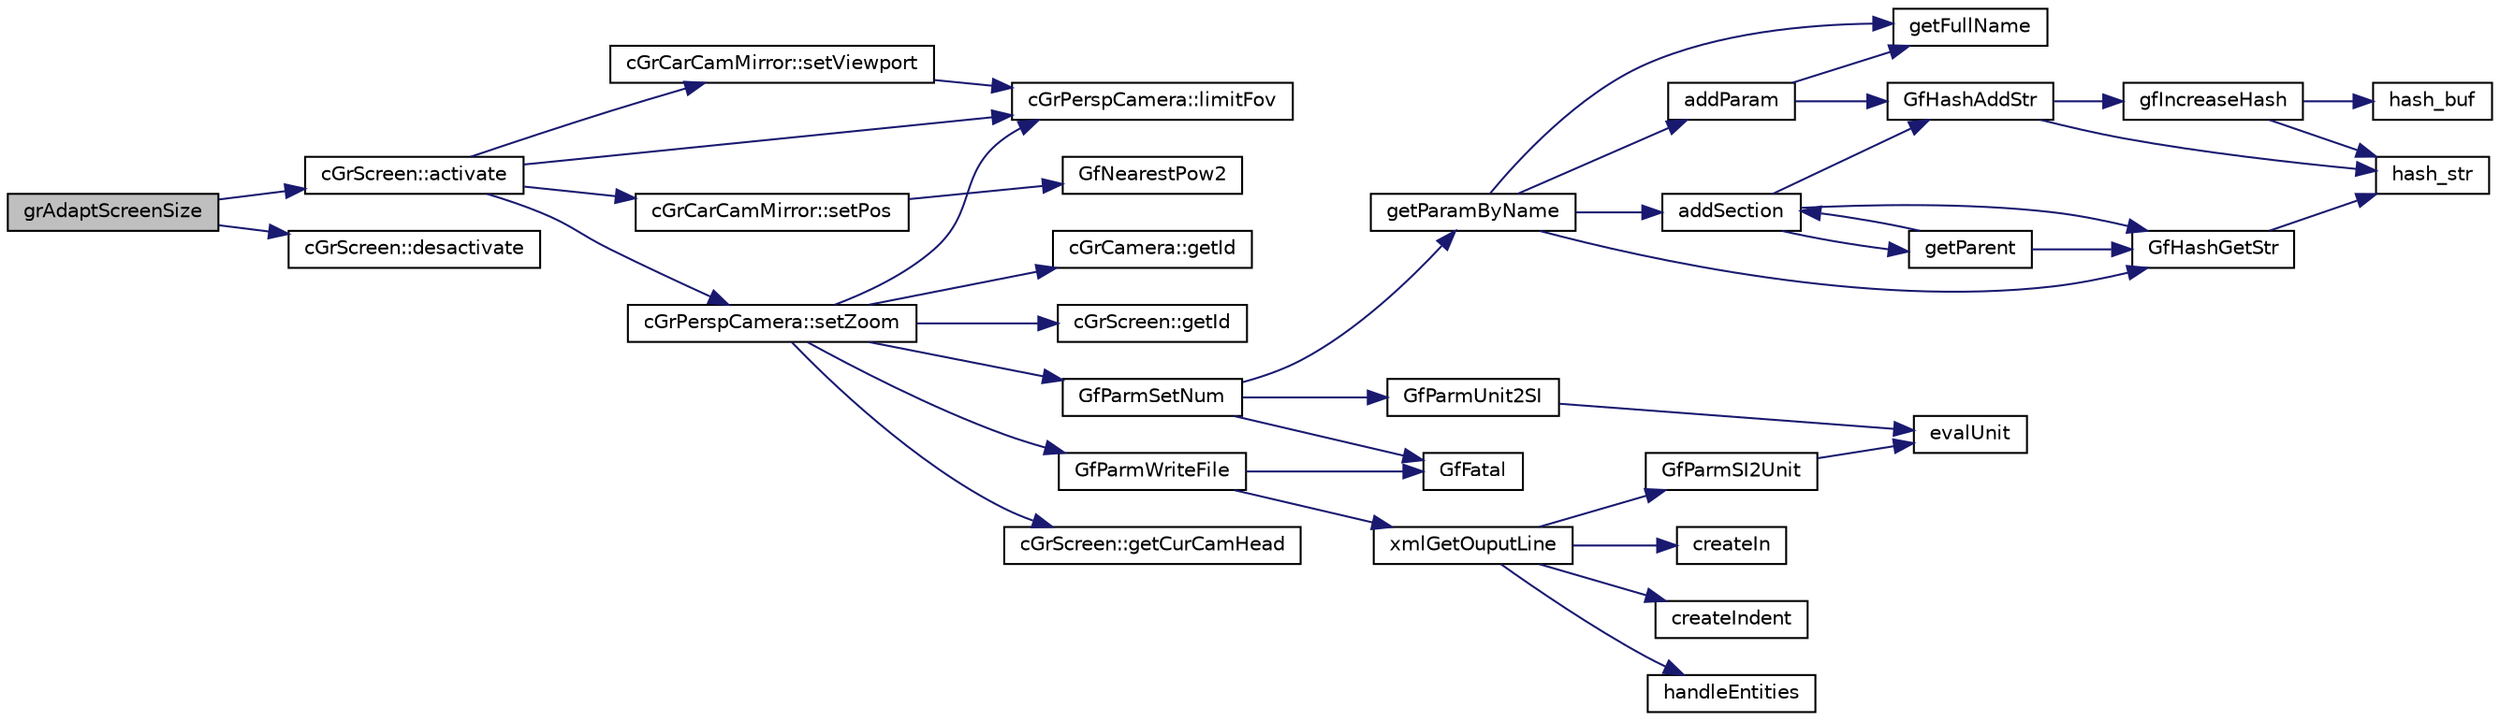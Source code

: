 digraph "grAdaptScreenSize"
{
  edge [fontname="Helvetica",fontsize="10",labelfontname="Helvetica",labelfontsize="10"];
  node [fontname="Helvetica",fontsize="10",shape=record];
  rankdir="LR";
  Node1 [label="grAdaptScreenSize",height=0.2,width=0.4,color="black", fillcolor="grey75", style="filled", fontcolor="black"];
  Node1 -> Node2 [color="midnightblue",fontsize="10",style="solid",fontname="Helvetica"];
  Node2 [label="cGrScreen::activate",height=0.2,width=0.4,color="black", fillcolor="white", style="filled",URL="$classc_gr_screen.html#aaf5353e902a720bd5207cd0aba2e1453"];
  Node2 -> Node3 [color="midnightblue",fontsize="10",style="solid",fontname="Helvetica"];
  Node3 [label="cGrCarCamMirror::setViewport",height=0.2,width=0.4,color="black", fillcolor="white", style="filled",URL="$classc_gr_car_cam_mirror.html#a96c21442a912580080f9fecd028a6b6b"];
  Node3 -> Node4 [color="midnightblue",fontsize="10",style="solid",fontname="Helvetica"];
  Node4 [label="cGrPerspCamera::limitFov",height=0.2,width=0.4,color="black", fillcolor="white", style="filled",URL="$classc_gr_persp_camera.html#a70c0191610851aee37de329253fecabe"];
  Node2 -> Node5 [color="midnightblue",fontsize="10",style="solid",fontname="Helvetica"];
  Node5 [label="cGrCarCamMirror::setPos",height=0.2,width=0.4,color="black", fillcolor="white", style="filled",URL="$classc_gr_car_cam_mirror.html#abe81be6324917a8d56ab53ddcfc539e6"];
  Node5 -> Node6 [color="midnightblue",fontsize="10",style="solid",fontname="Helvetica"];
  Node6 [label="GfNearestPow2",height=0.2,width=0.4,color="black", fillcolor="white", style="filled",URL="$tgf_8cpp.html#a245f5b4336b41119386741ff08922f75"];
  Node2 -> Node4 [color="midnightblue",fontsize="10",style="solid",fontname="Helvetica"];
  Node2 -> Node7 [color="midnightblue",fontsize="10",style="solid",fontname="Helvetica"];
  Node7 [label="cGrPerspCamera::setZoom",height=0.2,width=0.4,color="black", fillcolor="white", style="filled",URL="$classc_gr_persp_camera.html#ac5660dec0a11141215fe551a33a06e7c"];
  Node7 -> Node4 [color="midnightblue",fontsize="10",style="solid",fontname="Helvetica"];
  Node7 -> Node8 [color="midnightblue",fontsize="10",style="solid",fontname="Helvetica"];
  Node8 [label="cGrScreen::getCurCamHead",height=0.2,width=0.4,color="black", fillcolor="white", style="filled",URL="$classc_gr_screen.html#ad02876b341f8d72ff528da6708146c76"];
  Node7 -> Node9 [color="midnightblue",fontsize="10",style="solid",fontname="Helvetica"];
  Node9 [label="cGrCamera::getId",height=0.2,width=0.4,color="black", fillcolor="white", style="filled",URL="$classc_gr_camera.html#a460f02feb846382de7d91b7da6bf6ca3"];
  Node7 -> Node10 [color="midnightblue",fontsize="10",style="solid",fontname="Helvetica"];
  Node10 [label="cGrScreen::getId",height=0.2,width=0.4,color="black", fillcolor="white", style="filled",URL="$classc_gr_screen.html#a6bfc4776028e33c8dacf7d915c1b9986"];
  Node7 -> Node11 [color="midnightblue",fontsize="10",style="solid",fontname="Helvetica"];
  Node11 [label="GfParmSetNum",height=0.2,width=0.4,color="black", fillcolor="white", style="filled",URL="$group__paramsdata.html#gaeffbd4db596ae3239a35d7fbd3f442fa",tooltip="Set a numerical parameter in the parameter set handle. "];
  Node11 -> Node12 [color="midnightblue",fontsize="10",style="solid",fontname="Helvetica"];
  Node12 [label="GfFatal",height=0.2,width=0.4,color="black", fillcolor="white", style="filled",URL="$tgf_8h.html#a927c58e55400ef72e0e54548b26f973d"];
  Node11 -> Node13 [color="midnightblue",fontsize="10",style="solid",fontname="Helvetica"];
  Node13 [label="getParamByName",height=0.2,width=0.4,color="black", fillcolor="white", style="filled",URL="$group__paramshelper.html#gad76ca407ee6b618e69f80c80aa319d63",tooltip="Helper function to get (or create) a parameter by name. "];
  Node13 -> Node14 [color="midnightblue",fontsize="10",style="solid",fontname="Helvetica"];
  Node14 [label="getFullName",height=0.2,width=0.4,color="black", fillcolor="white", style="filled",URL="$group__paramshelper.html#gaf12253922391ef1139cd12f2a0ffa5ea",tooltip="Helper function to get the full name of a parameter (full name: \"sectionName/paramName\"). "];
  Node13 -> Node15 [color="midnightblue",fontsize="10",style="solid",fontname="Helvetica"];
  Node15 [label="GfHashGetStr",height=0.2,width=0.4,color="black", fillcolor="white", style="filled",URL="$group__hash.html#ga4e47f57400b95ab9b6fe918c123fdb26",tooltip="Get the user data associated with a string key. "];
  Node15 -> Node16 [color="midnightblue",fontsize="10",style="solid",fontname="Helvetica"];
  Node16 [label="hash_str",height=0.2,width=0.4,color="black", fillcolor="white", style="filled",URL="$hash_8cpp.html#a54816daefc845f0b3ade33c7243c6b71"];
  Node13 -> Node17 [color="midnightblue",fontsize="10",style="solid",fontname="Helvetica"];
  Node17 [label="addSection",height=0.2,width=0.4,color="black", fillcolor="white", style="filled",URL="$group__paramshelper.html#ga56946944d68598d938e65db86ce1221f",tooltip="Helper function to add a section to a parameter set. "];
  Node17 -> Node15 [color="midnightblue",fontsize="10",style="solid",fontname="Helvetica"];
  Node17 -> Node18 [color="midnightblue",fontsize="10",style="solid",fontname="Helvetica"];
  Node18 [label="getParent",height=0.2,width=0.4,color="black", fillcolor="white", style="filled",URL="$group__paramshelper.html#ga6d2007ad14ed22efb2237f09c9c2649a",tooltip="Helper function to get (or create if not found) parent section of section given in sectionName..."];
  Node18 -> Node15 [color="midnightblue",fontsize="10",style="solid",fontname="Helvetica"];
  Node18 -> Node17 [color="midnightblue",fontsize="10",style="solid",fontname="Helvetica"];
  Node17 -> Node19 [color="midnightblue",fontsize="10",style="solid",fontname="Helvetica"];
  Node19 [label="GfHashAddStr",height=0.2,width=0.4,color="black", fillcolor="white", style="filled",URL="$group__hash.html#gaa7a49ed4d630a0a86a829bd8f77f75f6",tooltip="Add an element with a string key to a hash table. "];
  Node19 -> Node20 [color="midnightblue",fontsize="10",style="solid",fontname="Helvetica"];
  Node20 [label="gfIncreaseHash",height=0.2,width=0.4,color="black", fillcolor="white", style="filled",URL="$hash_8cpp.html#a7089850595ee0480361e87214ffc7832",tooltip="Double the size of the hash table. "];
  Node20 -> Node16 [color="midnightblue",fontsize="10",style="solid",fontname="Helvetica"];
  Node20 -> Node21 [color="midnightblue",fontsize="10",style="solid",fontname="Helvetica"];
  Node21 [label="hash_buf",height=0.2,width=0.4,color="black", fillcolor="white", style="filled",URL="$hash_8cpp.html#aa16fb46e5085f561f005052d0e348c0e"];
  Node19 -> Node16 [color="midnightblue",fontsize="10",style="solid",fontname="Helvetica"];
  Node13 -> Node22 [color="midnightblue",fontsize="10",style="solid",fontname="Helvetica"];
  Node22 [label="addParam",height=0.2,width=0.4,color="black", fillcolor="white", style="filled",URL="$group__paramshelper.html#gaf202744654cbc648b47479f30ccc3a8c",tooltip="Helper function to add parameter, does not check for duplicated name. "];
  Node22 -> Node14 [color="midnightblue",fontsize="10",style="solid",fontname="Helvetica"];
  Node22 -> Node19 [color="midnightblue",fontsize="10",style="solid",fontname="Helvetica"];
  Node11 -> Node23 [color="midnightblue",fontsize="10",style="solid",fontname="Helvetica"];
  Node23 [label="GfParmUnit2SI",height=0.2,width=0.4,color="black", fillcolor="white", style="filled",URL="$group__paramsdata.html#ga86ff634469b4c8640498bc574735a398",tooltip="Convert a value given in unit to SI. "];
  Node23 -> Node24 [color="midnightblue",fontsize="10",style="solid",fontname="Helvetica"];
  Node24 [label="evalUnit",height=0.2,width=0.4,color="black", fillcolor="white", style="filled",URL="$group__paramshelper.html#ga939d9b995855a1e99d2ed2591692c71d",tooltip="Support function to multiply or divide dest with unit conversion factor. "];
  Node7 -> Node25 [color="midnightblue",fontsize="10",style="solid",fontname="Helvetica"];
  Node25 [label="GfParmWriteFile",height=0.2,width=0.4,color="black", fillcolor="white", style="filled",URL="$group__paramsfile.html#ga74959dceaa06d202a6695e13a364b19a",tooltip="Write parameter set into file. "];
  Node25 -> Node12 [color="midnightblue",fontsize="10",style="solid",fontname="Helvetica"];
  Node25 -> Node26 [color="midnightblue",fontsize="10",style="solid",fontname="Helvetica"];
  Node26 [label="xmlGetOuputLine",height=0.2,width=0.4,color="black", fillcolor="white", style="filled",URL="$group__paramshelper.html#ga3d522dd29c83c2d11f9ae4c92f79a1d0",tooltip="Helper function to output one line of XML generated from the given parameter set. ..."];
  Node26 -> Node27 [color="midnightblue",fontsize="10",style="solid",fontname="Helvetica"];
  Node27 [label="createIndent",height=0.2,width=0.4,color="black", fillcolor="white", style="filled",URL="$group__paramshelper.html#gad83a5dcef14d92f564927660cd36cc5b",tooltip="Helper function for indentation in the XML. "];
  Node26 -> Node28 [color="midnightblue",fontsize="10",style="solid",fontname="Helvetica"];
  Node28 [label="handleEntities",height=0.2,width=0.4,color="black", fillcolor="white", style="filled",URL="$group__paramshelper.html#ga5871f6333f827d46c3d5010580ea9792",tooltip="Helper function to convert the input line given in val into proper XML notation, the output goes into..."];
  Node26 -> Node29 [color="midnightblue",fontsize="10",style="solid",fontname="Helvetica"];
  Node29 [label="createIn",height=0.2,width=0.4,color="black", fillcolor="white", style="filled",URL="$group__paramshelper.html#gabb6dae7abf824edc62481895e1b98c89",tooltip="Helper function to support the serialization into the XML of the \"within\" attribute. "];
  Node26 -> Node30 [color="midnightblue",fontsize="10",style="solid",fontname="Helvetica"];
  Node30 [label="GfParmSI2Unit",height=0.2,width=0.4,color="black", fillcolor="white", style="filled",URL="$group__paramsdata.html#gab24de0cda7e3f9a5ea42be6dd7592a38",tooltip="Convert a value from SI to given unit. "];
  Node30 -> Node24 [color="midnightblue",fontsize="10",style="solid",fontname="Helvetica"];
  Node1 -> Node31 [color="midnightblue",fontsize="10",style="solid",fontname="Helvetica"];
  Node31 [label="cGrScreen::desactivate",height=0.2,width=0.4,color="black", fillcolor="white", style="filled",URL="$classc_gr_screen.html#a278e0bd6b66f418dc8ac2199906cc04b"];
}
